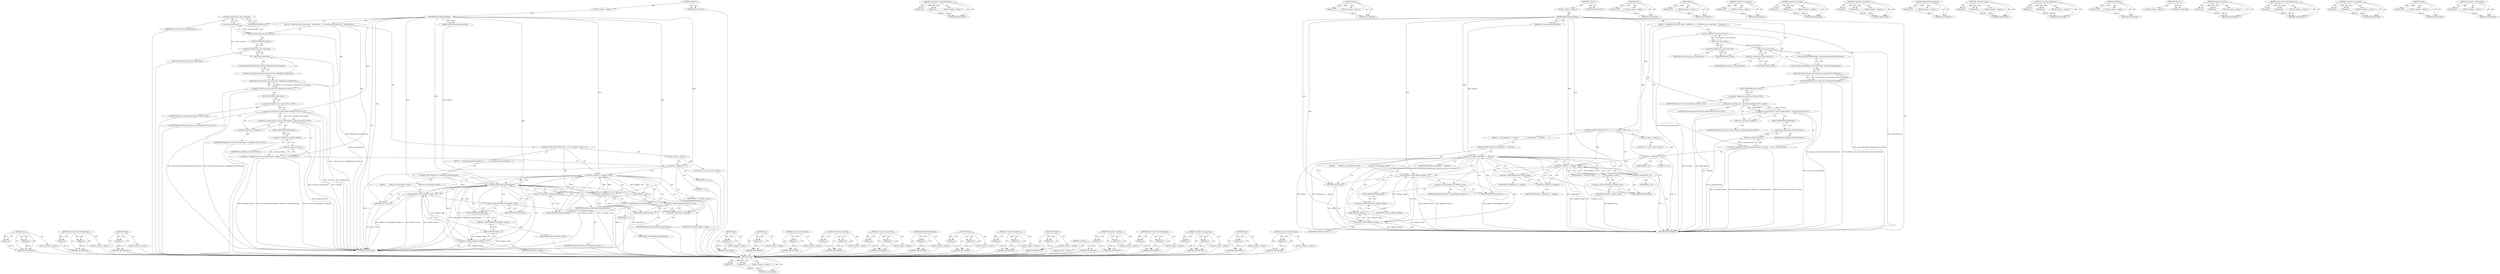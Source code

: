 digraph "&lt;operator&gt;.preIncrement" {
vulnerable_157 [label=<(METHOD,erase)>];
vulnerable_158 [label=<(PARAM,p1)>];
vulnerable_159 [label=<(PARAM,p2)>];
vulnerable_160 [label=<(BLOCK,&lt;empty&gt;,&lt;empty&gt;)>];
vulnerable_161 [label=<(METHOD_RETURN,ANY)>];
vulnerable_111 [label=<(METHOD,&lt;operator&gt;.indirectFieldAccess)>];
vulnerable_112 [label=<(PARAM,p1)>];
vulnerable_113 [label=<(PARAM,p2)>];
vulnerable_114 [label=<(BLOCK,&lt;empty&gt;,&lt;empty&gt;)>];
vulnerable_115 [label=<(METHOD_RETURN,ANY)>];
vulnerable_135 [label=<(METHOD,Pointer)>];
vulnerable_136 [label=<(PARAM,p1)>];
vulnerable_137 [label=<(BLOCK,&lt;empty&gt;,&lt;empty&gt;)>];
vulnerable_138 [label=<(METHOD_RETURN,ANY)>];
vulnerable_6 [label=<(METHOD,&lt;global&gt;)<SUB>1</SUB>>];
vulnerable_7 [label=<(BLOCK,&lt;empty&gt;,&lt;empty&gt;)<SUB>1</SUB>>];
vulnerable_8 [label=<(METHOD,RemoveActionCallback)<SUB>1</SUB>>];
vulnerable_9 [label=<(PARAM,const ActionCallback&amp; callback)<SUB>1</SUB>>];
vulnerable_10 [label=<(BLOCK,{
  DCHECK(g_task_runner.Get());
   DCHECK(g_ta...,{
  DCHECK(g_task_runner.Get());
   DCHECK(g_ta...)<SUB>1</SUB>>];
vulnerable_11 [label=<(DCHECK,DCHECK(g_task_runner.Get()))<SUB>2</SUB>>];
vulnerable_12 [label=<(Get,g_task_runner.Get())<SUB>2</SUB>>];
vulnerable_13 [label=<(&lt;operator&gt;.fieldAccess,g_task_runner.Get)<SUB>2</SUB>>];
vulnerable_14 [label=<(IDENTIFIER,g_task_runner,g_task_runner.Get())<SUB>2</SUB>>];
vulnerable_15 [label=<(FIELD_IDENTIFIER,Get,Get)<SUB>2</SUB>>];
vulnerable_16 [label=<(DCHECK,DCHECK(g_task_runner.Get()-&gt;BelongsToCurrentThr...)<SUB>3</SUB>>];
vulnerable_17 [label=<(BelongsToCurrentThread,g_task_runner.Get()-&gt;BelongsToCurrentThread())<SUB>3</SUB>>];
vulnerable_18 [label=<(&lt;operator&gt;.indirectFieldAccess,g_task_runner.Get()-&gt;BelongsToCurrentThread)<SUB>3</SUB>>];
vulnerable_19 [label=<(Get,g_task_runner.Get())<SUB>3</SUB>>];
vulnerable_20 [label=<(&lt;operator&gt;.fieldAccess,g_task_runner.Get)<SUB>3</SUB>>];
vulnerable_21 [label=<(IDENTIFIER,g_task_runner,g_task_runner.Get())<SUB>3</SUB>>];
vulnerable_22 [label=<(FIELD_IDENTIFIER,Get,Get)<SUB>3</SUB>>];
vulnerable_23 [label=<(FIELD_IDENTIFIER,BelongsToCurrentThread,BelongsToCurrentThread)<SUB>3</SUB>>];
vulnerable_24 [label="<(&lt;operator&gt;.assignment,std::vector&lt;ActionCallback&gt;* callbacks = g_call...)<SUB>4</SUB>>"];
vulnerable_25 [label="<(&lt;operator&gt;.greaterThan,std::vector&lt;ActionCallback&gt;* callbacks)<SUB>4</SUB>>"];
vulnerable_26 [label="<(&lt;operator&gt;.lessThan,std::vector&lt;ActionCallback)<SUB>4</SUB>>"];
vulnerable_27 [label="<(&lt;operator&gt;.fieldAccess,std::vector)<SUB>4</SUB>>"];
vulnerable_28 [label="<(IDENTIFIER,std,std::vector&lt;ActionCallback)<SUB>4</SUB>>"];
vulnerable_29 [label=<(FIELD_IDENTIFIER,vector,vector)<SUB>4</SUB>>];
vulnerable_30 [label="<(IDENTIFIER,ActionCallback,std::vector&lt;ActionCallback)<SUB>4</SUB>>"];
vulnerable_31 [label=<(&lt;operator&gt;.indirection,* callbacks)<SUB>4</SUB>>];
vulnerable_32 [label="<(IDENTIFIER,callbacks,std::vector&lt;ActionCallback&gt;* callbacks)<SUB>4</SUB>>"];
vulnerable_33 [label=<(Pointer,g_callbacks.Pointer())<SUB>4</SUB>>];
vulnerable_34 [label=<(&lt;operator&gt;.fieldAccess,g_callbacks.Pointer)<SUB>4</SUB>>];
vulnerable_35 [label=<(IDENTIFIER,g_callbacks,g_callbacks.Pointer())<SUB>4</SUB>>];
vulnerable_36 [label=<(FIELD_IDENTIFIER,Pointer,Pointer)<SUB>4</SUB>>];
vulnerable_37 [label=<(CONTROL_STRUCTURE,FOR,for (size_t i = 0;i &lt; callbacks-&gt;size();++i))<SUB>5</SUB>>];
vulnerable_38 [label=<(BLOCK,&lt;empty&gt;,&lt;empty&gt;)<SUB>5</SUB>>];
vulnerable_39 [label="<(LOCAL,size_t i: size_t)<SUB>5</SUB>>"];
vulnerable_40 [label=<(&lt;operator&gt;.assignment,i = 0)<SUB>5</SUB>>];
vulnerable_41 [label=<(IDENTIFIER,i,i = 0)<SUB>5</SUB>>];
vulnerable_42 [label=<(LITERAL,0,i = 0)<SUB>5</SUB>>];
vulnerable_43 [label=<(&lt;operator&gt;.lessThan,i &lt; callbacks-&gt;size())<SUB>5</SUB>>];
vulnerable_44 [label=<(IDENTIFIER,i,i &lt; callbacks-&gt;size())<SUB>5</SUB>>];
vulnerable_45 [label=<(size,callbacks-&gt;size())<SUB>5</SUB>>];
vulnerable_46 [label=<(&lt;operator&gt;.indirectFieldAccess,callbacks-&gt;size)<SUB>5</SUB>>];
vulnerable_47 [label=<(IDENTIFIER,callbacks,callbacks-&gt;size())<SUB>5</SUB>>];
vulnerable_48 [label=<(FIELD_IDENTIFIER,size,size)<SUB>5</SUB>>];
vulnerable_49 [label=<(&lt;operator&gt;.preIncrement,++i)<SUB>5</SUB>>];
vulnerable_50 [label=<(IDENTIFIER,i,++i)<SUB>5</SUB>>];
vulnerable_51 [label=<(BLOCK,{
    if ((*callbacks)[i].Equals(callback)) {
 ...,{
    if ((*callbacks)[i].Equals(callback)) {
 ...)<SUB>5</SUB>>];
vulnerable_52 [label=<(CONTROL_STRUCTURE,IF,if ((*callbacks)[i].Equals(callback)))<SUB>6</SUB>>];
vulnerable_53 [label=<(Equals,(*callbacks)[i].Equals(callback))<SUB>6</SUB>>];
vulnerable_54 [label=<(&lt;operator&gt;.fieldAccess,(*callbacks)[i].Equals)<SUB>6</SUB>>];
vulnerable_55 [label=<(&lt;operator&gt;.indirectIndexAccess,(*callbacks)[i])<SUB>6</SUB>>];
vulnerable_56 [label=<(&lt;operator&gt;.indirection,*callbacks)<SUB>6</SUB>>];
vulnerable_57 [label=<(IDENTIFIER,callbacks,(*callbacks)[i].Equals(callback))<SUB>6</SUB>>];
vulnerable_58 [label=<(IDENTIFIER,i,(*callbacks)[i].Equals(callback))<SUB>6</SUB>>];
vulnerable_59 [label=<(FIELD_IDENTIFIER,Equals,Equals)<SUB>6</SUB>>];
vulnerable_60 [label=<(IDENTIFIER,callback,(*callbacks)[i].Equals(callback))<SUB>6</SUB>>];
vulnerable_61 [label=<(BLOCK,{
       callbacks-&gt;erase(callbacks-&gt;begin() + ...,{
       callbacks-&gt;erase(callbacks-&gt;begin() + ...)<SUB>6</SUB>>];
vulnerable_62 [label=<(erase,callbacks-&gt;erase(callbacks-&gt;begin() + i))<SUB>7</SUB>>];
vulnerable_63 [label=<(&lt;operator&gt;.indirectFieldAccess,callbacks-&gt;erase)<SUB>7</SUB>>];
vulnerable_64 [label=<(IDENTIFIER,callbacks,callbacks-&gt;erase(callbacks-&gt;begin() + i))<SUB>7</SUB>>];
vulnerable_65 [label=<(FIELD_IDENTIFIER,erase,erase)<SUB>7</SUB>>];
vulnerable_66 [label=<(&lt;operator&gt;.addition,callbacks-&gt;begin() + i)<SUB>7</SUB>>];
vulnerable_67 [label=<(begin,callbacks-&gt;begin())<SUB>7</SUB>>];
vulnerable_68 [label=<(&lt;operator&gt;.indirectFieldAccess,callbacks-&gt;begin)<SUB>7</SUB>>];
vulnerable_69 [label=<(IDENTIFIER,callbacks,callbacks-&gt;begin())<SUB>7</SUB>>];
vulnerable_70 [label=<(FIELD_IDENTIFIER,begin,begin)<SUB>7</SUB>>];
vulnerable_71 [label=<(IDENTIFIER,i,callbacks-&gt;begin() + i)<SUB>7</SUB>>];
vulnerable_72 [label=<(RETURN,return;,return;)<SUB>8</SUB>>];
vulnerable_73 [label=<(METHOD_RETURN,void)<SUB>1</SUB>>];
vulnerable_75 [label=<(METHOD_RETURN,ANY)<SUB>1</SUB>>];
vulnerable_139 [label=<(METHOD,size)>];
vulnerable_140 [label=<(PARAM,p1)>];
vulnerable_141 [label=<(BLOCK,&lt;empty&gt;,&lt;empty&gt;)>];
vulnerable_142 [label=<(METHOD_RETURN,ANY)>];
vulnerable_98 [label=<(METHOD,Get)>];
vulnerable_99 [label=<(PARAM,p1)>];
vulnerable_100 [label=<(BLOCK,&lt;empty&gt;,&lt;empty&gt;)>];
vulnerable_101 [label=<(METHOD_RETURN,ANY)>];
vulnerable_131 [label=<(METHOD,&lt;operator&gt;.indirection)>];
vulnerable_132 [label=<(PARAM,p1)>];
vulnerable_133 [label=<(BLOCK,&lt;empty&gt;,&lt;empty&gt;)>];
vulnerable_134 [label=<(METHOD_RETURN,ANY)>];
vulnerable_126 [label=<(METHOD,&lt;operator&gt;.lessThan)>];
vulnerable_127 [label=<(PARAM,p1)>];
vulnerable_128 [label=<(PARAM,p2)>];
vulnerable_129 [label=<(BLOCK,&lt;empty&gt;,&lt;empty&gt;)>];
vulnerable_130 [label=<(METHOD_RETURN,ANY)>];
vulnerable_121 [label=<(METHOD,&lt;operator&gt;.greaterThan)>];
vulnerable_122 [label=<(PARAM,p1)>];
vulnerable_123 [label=<(PARAM,p2)>];
vulnerable_124 [label=<(BLOCK,&lt;empty&gt;,&lt;empty&gt;)>];
vulnerable_125 [label=<(METHOD_RETURN,ANY)>];
vulnerable_107 [label=<(METHOD,BelongsToCurrentThread)>];
vulnerable_108 [label=<(PARAM,p1)>];
vulnerable_109 [label=<(BLOCK,&lt;empty&gt;,&lt;empty&gt;)>];
vulnerable_110 [label=<(METHOD_RETURN,ANY)>];
vulnerable_147 [label=<(METHOD,Equals)>];
vulnerable_148 [label=<(PARAM,p1)>];
vulnerable_149 [label=<(PARAM,p2)>];
vulnerable_150 [label=<(BLOCK,&lt;empty&gt;,&lt;empty&gt;)>];
vulnerable_151 [label=<(METHOD_RETURN,ANY)>];
vulnerable_102 [label=<(METHOD,&lt;operator&gt;.fieldAccess)>];
vulnerable_103 [label=<(PARAM,p1)>];
vulnerable_104 [label=<(PARAM,p2)>];
vulnerable_105 [label=<(BLOCK,&lt;empty&gt;,&lt;empty&gt;)>];
vulnerable_106 [label=<(METHOD_RETURN,ANY)>];
vulnerable_94 [label=<(METHOD,DCHECK)>];
vulnerable_95 [label=<(PARAM,p1)>];
vulnerable_96 [label=<(BLOCK,&lt;empty&gt;,&lt;empty&gt;)>];
vulnerable_97 [label=<(METHOD_RETURN,ANY)>];
vulnerable_88 [label=<(METHOD,&lt;global&gt;)<SUB>1</SUB>>];
vulnerable_89 [label=<(BLOCK,&lt;empty&gt;,&lt;empty&gt;)>];
vulnerable_90 [label=<(METHOD_RETURN,ANY)>];
vulnerable_162 [label=<(METHOD,&lt;operator&gt;.addition)>];
vulnerable_163 [label=<(PARAM,p1)>];
vulnerable_164 [label=<(PARAM,p2)>];
vulnerable_165 [label=<(BLOCK,&lt;empty&gt;,&lt;empty&gt;)>];
vulnerable_166 [label=<(METHOD_RETURN,ANY)>];
vulnerable_152 [label=<(METHOD,&lt;operator&gt;.indirectIndexAccess)>];
vulnerable_153 [label=<(PARAM,p1)>];
vulnerable_154 [label=<(PARAM,p2)>];
vulnerable_155 [label=<(BLOCK,&lt;empty&gt;,&lt;empty&gt;)>];
vulnerable_156 [label=<(METHOD_RETURN,ANY)>];
vulnerable_116 [label=<(METHOD,&lt;operator&gt;.assignment)>];
vulnerable_117 [label=<(PARAM,p1)>];
vulnerable_118 [label=<(PARAM,p2)>];
vulnerable_119 [label=<(BLOCK,&lt;empty&gt;,&lt;empty&gt;)>];
vulnerable_120 [label=<(METHOD_RETURN,ANY)>];
vulnerable_167 [label=<(METHOD,begin)>];
vulnerable_168 [label=<(PARAM,p1)>];
vulnerable_169 [label=<(BLOCK,&lt;empty&gt;,&lt;empty&gt;)>];
vulnerable_170 [label=<(METHOD_RETURN,ANY)>];
vulnerable_143 [label=<(METHOD,&lt;operator&gt;.preIncrement)>];
vulnerable_144 [label=<(PARAM,p1)>];
vulnerable_145 [label=<(BLOCK,&lt;empty&gt;,&lt;empty&gt;)>];
vulnerable_146 [label=<(METHOD_RETURN,ANY)>];
fixed_155 [label=<(METHOD,erase)>];
fixed_156 [label=<(PARAM,p1)>];
fixed_157 [label=<(PARAM,p2)>];
fixed_158 [label=<(BLOCK,&lt;empty&gt;,&lt;empty&gt;)>];
fixed_159 [label=<(METHOD_RETURN,ANY)>];
fixed_109 [label=<(METHOD,&lt;operator&gt;.indirectFieldAccess)>];
fixed_110 [label=<(PARAM,p1)>];
fixed_111 [label=<(PARAM,p2)>];
fixed_112 [label=<(BLOCK,&lt;empty&gt;,&lt;empty&gt;)>];
fixed_113 [label=<(METHOD_RETURN,ANY)>];
fixed_133 [label=<(METHOD,Pointer)>];
fixed_134 [label=<(PARAM,p1)>];
fixed_135 [label=<(BLOCK,&lt;empty&gt;,&lt;empty&gt;)>];
fixed_136 [label=<(METHOD_RETURN,ANY)>];
fixed_6 [label=<(METHOD,&lt;global&gt;)<SUB>1</SUB>>];
fixed_7 [label=<(BLOCK,&lt;empty&gt;,&lt;empty&gt;)<SUB>1</SUB>>];
fixed_8 [label=<(METHOD,RemoveActionCallback)<SUB>1</SUB>>];
fixed_9 [label=<(PARAM,const ActionCallback&amp; callback)<SUB>1</SUB>>];
fixed_10 [label=<(BLOCK,{
  DCHECK(g_task_runner.Get());
   DCHECK(g_ta...,{
  DCHECK(g_task_runner.Get());
   DCHECK(g_ta...)<SUB>1</SUB>>];
fixed_11 [label=<(DCHECK,DCHECK(g_task_runner.Get()))<SUB>2</SUB>>];
fixed_12 [label=<(Get,g_task_runner.Get())<SUB>2</SUB>>];
fixed_13 [label=<(&lt;operator&gt;.fieldAccess,g_task_runner.Get)<SUB>2</SUB>>];
fixed_14 [label=<(IDENTIFIER,g_task_runner,g_task_runner.Get())<SUB>2</SUB>>];
fixed_15 [label=<(FIELD_IDENTIFIER,Get,Get)<SUB>2</SUB>>];
fixed_16 [label=<(DCHECK,DCHECK(g_task_runner.Get()-&gt;BelongsToCurrentThr...)<SUB>3</SUB>>];
fixed_17 [label=<(BelongsToCurrentThread,g_task_runner.Get()-&gt;BelongsToCurrentThread())<SUB>3</SUB>>];
fixed_18 [label=<(&lt;operator&gt;.indirectFieldAccess,g_task_runner.Get()-&gt;BelongsToCurrentThread)<SUB>3</SUB>>];
fixed_19 [label=<(Get,g_task_runner.Get())<SUB>3</SUB>>];
fixed_20 [label=<(&lt;operator&gt;.fieldAccess,g_task_runner.Get)<SUB>3</SUB>>];
fixed_21 [label=<(IDENTIFIER,g_task_runner,g_task_runner.Get())<SUB>3</SUB>>];
fixed_22 [label=<(FIELD_IDENTIFIER,Get,Get)<SUB>3</SUB>>];
fixed_23 [label=<(FIELD_IDENTIFIER,BelongsToCurrentThread,BelongsToCurrentThread)<SUB>3</SUB>>];
fixed_24 [label="<(&lt;operator&gt;.assignment,std::vector&lt;ActionCallback&gt;* callbacks = g_call...)<SUB>4</SUB>>"];
fixed_25 [label="<(&lt;operator&gt;.greaterThan,std::vector&lt;ActionCallback&gt;* callbacks)<SUB>4</SUB>>"];
fixed_26 [label="<(&lt;operator&gt;.lessThan,std::vector&lt;ActionCallback)<SUB>4</SUB>>"];
fixed_27 [label="<(&lt;operator&gt;.fieldAccess,std::vector)<SUB>4</SUB>>"];
fixed_28 [label="<(IDENTIFIER,std,std::vector&lt;ActionCallback)<SUB>4</SUB>>"];
fixed_29 [label=<(FIELD_IDENTIFIER,vector,vector)<SUB>4</SUB>>];
fixed_30 [label="<(IDENTIFIER,ActionCallback,std::vector&lt;ActionCallback)<SUB>4</SUB>>"];
fixed_31 [label=<(&lt;operator&gt;.indirection,* callbacks)<SUB>4</SUB>>];
fixed_32 [label="<(IDENTIFIER,callbacks,std::vector&lt;ActionCallback&gt;* callbacks)<SUB>4</SUB>>"];
fixed_33 [label=<(Pointer,g_callbacks.Pointer())<SUB>4</SUB>>];
fixed_34 [label=<(&lt;operator&gt;.fieldAccess,g_callbacks.Pointer)<SUB>4</SUB>>];
fixed_35 [label=<(IDENTIFIER,g_callbacks,g_callbacks.Pointer())<SUB>4</SUB>>];
fixed_36 [label=<(FIELD_IDENTIFIER,Pointer,Pointer)<SUB>4</SUB>>];
fixed_37 [label=<(CONTROL_STRUCTURE,FOR,for (size_t i = 0;i &lt; callbacks-&gt;size();++i))<SUB>5</SUB>>];
fixed_38 [label=<(BLOCK,&lt;empty&gt;,&lt;empty&gt;)<SUB>5</SUB>>];
fixed_39 [label="<(LOCAL,size_t i: size_t)<SUB>5</SUB>>"];
fixed_40 [label=<(&lt;operator&gt;.assignment,i = 0)<SUB>5</SUB>>];
fixed_41 [label=<(IDENTIFIER,i,i = 0)<SUB>5</SUB>>];
fixed_42 [label=<(LITERAL,0,i = 0)<SUB>5</SUB>>];
fixed_43 [label=<(&lt;operator&gt;.lessThan,i &lt; callbacks-&gt;size())<SUB>5</SUB>>];
fixed_44 [label=<(IDENTIFIER,i,i &lt; callbacks-&gt;size())<SUB>5</SUB>>];
fixed_45 [label=<(size,callbacks-&gt;size())<SUB>5</SUB>>];
fixed_46 [label=<(&lt;operator&gt;.indirectFieldAccess,callbacks-&gt;size)<SUB>5</SUB>>];
fixed_47 [label=<(IDENTIFIER,callbacks,callbacks-&gt;size())<SUB>5</SUB>>];
fixed_48 [label=<(FIELD_IDENTIFIER,size,size)<SUB>5</SUB>>];
fixed_49 [label=<(&lt;operator&gt;.preIncrement,++i)<SUB>5</SUB>>];
fixed_50 [label=<(IDENTIFIER,i,++i)<SUB>5</SUB>>];
fixed_51 [label=<(BLOCK,{
    if ((*callbacks)[i] == callback) {
      ...,{
    if ((*callbacks)[i] == callback) {
      ...)<SUB>5</SUB>>];
fixed_52 [label=<(CONTROL_STRUCTURE,IF,if ((*callbacks)[i] == callback))<SUB>6</SUB>>];
fixed_53 [label=<(&lt;operator&gt;.equals,(*callbacks)[i] == callback)<SUB>6</SUB>>];
fixed_54 [label=<(&lt;operator&gt;.indirectIndexAccess,(*callbacks)[i])<SUB>6</SUB>>];
fixed_55 [label=<(&lt;operator&gt;.indirection,*callbacks)<SUB>6</SUB>>];
fixed_56 [label=<(IDENTIFIER,callbacks,(*callbacks)[i] == callback)<SUB>6</SUB>>];
fixed_57 [label=<(IDENTIFIER,i,(*callbacks)[i] == callback)<SUB>6</SUB>>];
fixed_58 [label=<(IDENTIFIER,callback,(*callbacks)[i] == callback)<SUB>6</SUB>>];
fixed_59 [label=<(BLOCK,{
       callbacks-&gt;erase(callbacks-&gt;begin() + ...,{
       callbacks-&gt;erase(callbacks-&gt;begin() + ...)<SUB>6</SUB>>];
fixed_60 [label=<(erase,callbacks-&gt;erase(callbacks-&gt;begin() + i))<SUB>7</SUB>>];
fixed_61 [label=<(&lt;operator&gt;.indirectFieldAccess,callbacks-&gt;erase)<SUB>7</SUB>>];
fixed_62 [label=<(IDENTIFIER,callbacks,callbacks-&gt;erase(callbacks-&gt;begin() + i))<SUB>7</SUB>>];
fixed_63 [label=<(FIELD_IDENTIFIER,erase,erase)<SUB>7</SUB>>];
fixed_64 [label=<(&lt;operator&gt;.addition,callbacks-&gt;begin() + i)<SUB>7</SUB>>];
fixed_65 [label=<(begin,callbacks-&gt;begin())<SUB>7</SUB>>];
fixed_66 [label=<(&lt;operator&gt;.indirectFieldAccess,callbacks-&gt;begin)<SUB>7</SUB>>];
fixed_67 [label=<(IDENTIFIER,callbacks,callbacks-&gt;begin())<SUB>7</SUB>>];
fixed_68 [label=<(FIELD_IDENTIFIER,begin,begin)<SUB>7</SUB>>];
fixed_69 [label=<(IDENTIFIER,i,callbacks-&gt;begin() + i)<SUB>7</SUB>>];
fixed_70 [label=<(RETURN,return;,return;)<SUB>8</SUB>>];
fixed_71 [label=<(METHOD_RETURN,void)<SUB>1</SUB>>];
fixed_73 [label=<(METHOD_RETURN,ANY)<SUB>1</SUB>>];
fixed_137 [label=<(METHOD,size)>];
fixed_138 [label=<(PARAM,p1)>];
fixed_139 [label=<(BLOCK,&lt;empty&gt;,&lt;empty&gt;)>];
fixed_140 [label=<(METHOD_RETURN,ANY)>];
fixed_96 [label=<(METHOD,Get)>];
fixed_97 [label=<(PARAM,p1)>];
fixed_98 [label=<(BLOCK,&lt;empty&gt;,&lt;empty&gt;)>];
fixed_99 [label=<(METHOD_RETURN,ANY)>];
fixed_129 [label=<(METHOD,&lt;operator&gt;.indirection)>];
fixed_130 [label=<(PARAM,p1)>];
fixed_131 [label=<(BLOCK,&lt;empty&gt;,&lt;empty&gt;)>];
fixed_132 [label=<(METHOD_RETURN,ANY)>];
fixed_124 [label=<(METHOD,&lt;operator&gt;.lessThan)>];
fixed_125 [label=<(PARAM,p1)>];
fixed_126 [label=<(PARAM,p2)>];
fixed_127 [label=<(BLOCK,&lt;empty&gt;,&lt;empty&gt;)>];
fixed_128 [label=<(METHOD_RETURN,ANY)>];
fixed_119 [label=<(METHOD,&lt;operator&gt;.greaterThan)>];
fixed_120 [label=<(PARAM,p1)>];
fixed_121 [label=<(PARAM,p2)>];
fixed_122 [label=<(BLOCK,&lt;empty&gt;,&lt;empty&gt;)>];
fixed_123 [label=<(METHOD_RETURN,ANY)>];
fixed_105 [label=<(METHOD,BelongsToCurrentThread)>];
fixed_106 [label=<(PARAM,p1)>];
fixed_107 [label=<(BLOCK,&lt;empty&gt;,&lt;empty&gt;)>];
fixed_108 [label=<(METHOD_RETURN,ANY)>];
fixed_145 [label=<(METHOD,&lt;operator&gt;.equals)>];
fixed_146 [label=<(PARAM,p1)>];
fixed_147 [label=<(PARAM,p2)>];
fixed_148 [label=<(BLOCK,&lt;empty&gt;,&lt;empty&gt;)>];
fixed_149 [label=<(METHOD_RETURN,ANY)>];
fixed_100 [label=<(METHOD,&lt;operator&gt;.fieldAccess)>];
fixed_101 [label=<(PARAM,p1)>];
fixed_102 [label=<(PARAM,p2)>];
fixed_103 [label=<(BLOCK,&lt;empty&gt;,&lt;empty&gt;)>];
fixed_104 [label=<(METHOD_RETURN,ANY)>];
fixed_92 [label=<(METHOD,DCHECK)>];
fixed_93 [label=<(PARAM,p1)>];
fixed_94 [label=<(BLOCK,&lt;empty&gt;,&lt;empty&gt;)>];
fixed_95 [label=<(METHOD_RETURN,ANY)>];
fixed_86 [label=<(METHOD,&lt;global&gt;)<SUB>1</SUB>>];
fixed_87 [label=<(BLOCK,&lt;empty&gt;,&lt;empty&gt;)>];
fixed_88 [label=<(METHOD_RETURN,ANY)>];
fixed_160 [label=<(METHOD,&lt;operator&gt;.addition)>];
fixed_161 [label=<(PARAM,p1)>];
fixed_162 [label=<(PARAM,p2)>];
fixed_163 [label=<(BLOCK,&lt;empty&gt;,&lt;empty&gt;)>];
fixed_164 [label=<(METHOD_RETURN,ANY)>];
fixed_150 [label=<(METHOD,&lt;operator&gt;.indirectIndexAccess)>];
fixed_151 [label=<(PARAM,p1)>];
fixed_152 [label=<(PARAM,p2)>];
fixed_153 [label=<(BLOCK,&lt;empty&gt;,&lt;empty&gt;)>];
fixed_154 [label=<(METHOD_RETURN,ANY)>];
fixed_114 [label=<(METHOD,&lt;operator&gt;.assignment)>];
fixed_115 [label=<(PARAM,p1)>];
fixed_116 [label=<(PARAM,p2)>];
fixed_117 [label=<(BLOCK,&lt;empty&gt;,&lt;empty&gt;)>];
fixed_118 [label=<(METHOD_RETURN,ANY)>];
fixed_165 [label=<(METHOD,begin)>];
fixed_166 [label=<(PARAM,p1)>];
fixed_167 [label=<(BLOCK,&lt;empty&gt;,&lt;empty&gt;)>];
fixed_168 [label=<(METHOD_RETURN,ANY)>];
fixed_141 [label=<(METHOD,&lt;operator&gt;.preIncrement)>];
fixed_142 [label=<(PARAM,p1)>];
fixed_143 [label=<(BLOCK,&lt;empty&gt;,&lt;empty&gt;)>];
fixed_144 [label=<(METHOD_RETURN,ANY)>];
vulnerable_157 -> vulnerable_158  [key=0, label="AST: "];
vulnerable_157 -> vulnerable_158  [key=1, label="DDG: "];
vulnerable_157 -> vulnerable_160  [key=0, label="AST: "];
vulnerable_157 -> vulnerable_159  [key=0, label="AST: "];
vulnerable_157 -> vulnerable_159  [key=1, label="DDG: "];
vulnerable_157 -> vulnerable_161  [key=0, label="AST: "];
vulnerable_157 -> vulnerable_161  [key=1, label="CFG: "];
vulnerable_158 -> vulnerable_161  [key=0, label="DDG: p1"];
vulnerable_159 -> vulnerable_161  [key=0, label="DDG: p2"];
vulnerable_160 -> fixed_155  [key=0];
vulnerable_161 -> fixed_155  [key=0];
vulnerable_111 -> vulnerable_112  [key=0, label="AST: "];
vulnerable_111 -> vulnerable_112  [key=1, label="DDG: "];
vulnerable_111 -> vulnerable_114  [key=0, label="AST: "];
vulnerable_111 -> vulnerable_113  [key=0, label="AST: "];
vulnerable_111 -> vulnerable_113  [key=1, label="DDG: "];
vulnerable_111 -> vulnerable_115  [key=0, label="AST: "];
vulnerable_111 -> vulnerable_115  [key=1, label="CFG: "];
vulnerable_112 -> vulnerable_115  [key=0, label="DDG: p1"];
vulnerable_113 -> vulnerable_115  [key=0, label="DDG: p2"];
vulnerable_114 -> fixed_155  [key=0];
vulnerable_115 -> fixed_155  [key=0];
vulnerable_135 -> vulnerable_136  [key=0, label="AST: "];
vulnerable_135 -> vulnerable_136  [key=1, label="DDG: "];
vulnerable_135 -> vulnerable_137  [key=0, label="AST: "];
vulnerable_135 -> vulnerable_138  [key=0, label="AST: "];
vulnerable_135 -> vulnerable_138  [key=1, label="CFG: "];
vulnerable_136 -> vulnerable_138  [key=0, label="DDG: p1"];
vulnerable_137 -> fixed_155  [key=0];
vulnerable_138 -> fixed_155  [key=0];
vulnerable_6 -> vulnerable_7  [key=0, label="AST: "];
vulnerable_6 -> vulnerable_75  [key=0, label="AST: "];
vulnerable_6 -> vulnerable_75  [key=1, label="CFG: "];
vulnerable_7 -> vulnerable_8  [key=0, label="AST: "];
vulnerable_8 -> vulnerable_9  [key=0, label="AST: "];
vulnerable_8 -> vulnerable_9  [key=1, label="DDG: "];
vulnerable_8 -> vulnerable_10  [key=0, label="AST: "];
vulnerable_8 -> vulnerable_73  [key=0, label="AST: "];
vulnerable_8 -> vulnerable_15  [key=0, label="CFG: "];
vulnerable_8 -> vulnerable_40  [key=0, label="DDG: "];
vulnerable_8 -> vulnerable_43  [key=0, label="DDG: "];
vulnerable_8 -> vulnerable_49  [key=0, label="DDG: "];
vulnerable_8 -> vulnerable_26  [key=0, label="DDG: "];
vulnerable_8 -> vulnerable_53  [key=0, label="DDG: "];
vulnerable_8 -> vulnerable_72  [key=0, label="DDG: "];
vulnerable_8 -> vulnerable_62  [key=0, label="DDG: "];
vulnerable_8 -> vulnerable_66  [key=0, label="DDG: "];
vulnerable_9 -> vulnerable_53  [key=0, label="DDG: callback"];
vulnerable_10 -> vulnerable_11  [key=0, label="AST: "];
vulnerable_10 -> vulnerable_16  [key=0, label="AST: "];
vulnerable_10 -> vulnerable_24  [key=0, label="AST: "];
vulnerable_10 -> vulnerable_37  [key=0, label="AST: "];
vulnerable_11 -> vulnerable_12  [key=0, label="AST: "];
vulnerable_11 -> vulnerable_22  [key=0, label="CFG: "];
vulnerable_11 -> vulnerable_73  [key=0, label="DDG: DCHECK(g_task_runner.Get())"];
vulnerable_12 -> vulnerable_13  [key=0, label="AST: "];
vulnerable_12 -> vulnerable_11  [key=0, label="CFG: "];
vulnerable_12 -> vulnerable_11  [key=1, label="DDG: g_task_runner.Get"];
vulnerable_12 -> vulnerable_19  [key=0, label="DDG: g_task_runner.Get"];
vulnerable_13 -> vulnerable_14  [key=0, label="AST: "];
vulnerable_13 -> vulnerable_15  [key=0, label="AST: "];
vulnerable_13 -> vulnerable_12  [key=0, label="CFG: "];
vulnerable_14 -> fixed_155  [key=0];
vulnerable_15 -> vulnerable_13  [key=0, label="CFG: "];
vulnerable_16 -> vulnerable_17  [key=0, label="AST: "];
vulnerable_16 -> vulnerable_29  [key=0, label="CFG: "];
vulnerable_16 -> vulnerable_73  [key=0, label="DDG: g_task_runner.Get()-&gt;BelongsToCurrentThread()"];
vulnerable_16 -> vulnerable_73  [key=1, label="DDG: DCHECK(g_task_runner.Get()-&gt;BelongsToCurrentThread())"];
vulnerable_17 -> vulnerable_18  [key=0, label="AST: "];
vulnerable_17 -> vulnerable_16  [key=0, label="CFG: "];
vulnerable_17 -> vulnerable_16  [key=1, label="DDG: g_task_runner.Get()-&gt;BelongsToCurrentThread"];
vulnerable_17 -> vulnerable_73  [key=0, label="DDG: g_task_runner.Get()-&gt;BelongsToCurrentThread"];
vulnerable_18 -> vulnerable_19  [key=0, label="AST: "];
vulnerable_18 -> vulnerable_23  [key=0, label="AST: "];
vulnerable_18 -> vulnerable_17  [key=0, label="CFG: "];
vulnerable_19 -> vulnerable_20  [key=0, label="AST: "];
vulnerable_19 -> vulnerable_23  [key=0, label="CFG: "];
vulnerable_19 -> vulnerable_73  [key=0, label="DDG: g_task_runner.Get"];
vulnerable_20 -> vulnerable_21  [key=0, label="AST: "];
vulnerable_20 -> vulnerable_22  [key=0, label="AST: "];
vulnerable_20 -> vulnerable_19  [key=0, label="CFG: "];
vulnerable_21 -> fixed_155  [key=0];
vulnerable_22 -> vulnerable_20  [key=0, label="CFG: "];
vulnerable_23 -> vulnerable_18  [key=0, label="CFG: "];
vulnerable_24 -> vulnerable_25  [key=0, label="AST: "];
vulnerable_24 -> vulnerable_33  [key=0, label="AST: "];
vulnerable_24 -> vulnerable_40  [key=0, label="CFG: "];
vulnerable_24 -> vulnerable_73  [key=0, label="DDG: std::vector&lt;ActionCallback&gt;* callbacks"];
vulnerable_24 -> vulnerable_73  [key=1, label="DDG: g_callbacks.Pointer()"];
vulnerable_24 -> vulnerable_73  [key=2, label="DDG: std::vector&lt;ActionCallback&gt;* callbacks = g_callbacks.Pointer()"];
vulnerable_25 -> vulnerable_26  [key=0, label="AST: "];
vulnerable_25 -> vulnerable_31  [key=0, label="AST: "];
vulnerable_25 -> vulnerable_36  [key=0, label="CFG: "];
vulnerable_25 -> vulnerable_73  [key=0, label="DDG: std::vector&lt;ActionCallback"];
vulnerable_25 -> vulnerable_73  [key=1, label="DDG: * callbacks"];
vulnerable_26 -> vulnerable_27  [key=0, label="AST: "];
vulnerable_26 -> vulnerable_30  [key=0, label="AST: "];
vulnerable_26 -> vulnerable_31  [key=0, label="CFG: "];
vulnerable_26 -> vulnerable_73  [key=0, label="DDG: std::vector"];
vulnerable_26 -> vulnerable_73  [key=1, label="DDG: ActionCallback"];
vulnerable_26 -> vulnerable_25  [key=0, label="DDG: std::vector"];
vulnerable_26 -> vulnerable_25  [key=1, label="DDG: ActionCallback"];
vulnerable_27 -> vulnerable_28  [key=0, label="AST: "];
vulnerable_27 -> vulnerable_29  [key=0, label="AST: "];
vulnerable_27 -> vulnerable_26  [key=0, label="CFG: "];
vulnerable_28 -> fixed_155  [key=0];
vulnerable_29 -> vulnerable_27  [key=0, label="CFG: "];
vulnerable_30 -> fixed_155  [key=0];
vulnerable_31 -> vulnerable_32  [key=0, label="AST: "];
vulnerable_31 -> vulnerable_25  [key=0, label="CFG: "];
vulnerable_32 -> fixed_155  [key=0];
vulnerable_33 -> vulnerable_34  [key=0, label="AST: "];
vulnerable_33 -> vulnerable_24  [key=0, label="CFG: "];
vulnerable_33 -> vulnerable_24  [key=1, label="DDG: g_callbacks.Pointer"];
vulnerable_33 -> vulnerable_73  [key=0, label="DDG: g_callbacks.Pointer"];
vulnerable_34 -> vulnerable_35  [key=0, label="AST: "];
vulnerable_34 -> vulnerable_36  [key=0, label="AST: "];
vulnerable_34 -> vulnerable_33  [key=0, label="CFG: "];
vulnerable_35 -> fixed_155  [key=0];
vulnerable_36 -> vulnerable_34  [key=0, label="CFG: "];
vulnerable_37 -> vulnerable_38  [key=0, label="AST: "];
vulnerable_37 -> vulnerable_43  [key=0, label="AST: "];
vulnerable_37 -> vulnerable_49  [key=0, label="AST: "];
vulnerable_37 -> vulnerable_51  [key=0, label="AST: "];
vulnerable_38 -> vulnerable_39  [key=0, label="AST: "];
vulnerable_38 -> vulnerable_40  [key=0, label="AST: "];
vulnerable_39 -> fixed_155  [key=0];
vulnerable_40 -> vulnerable_41  [key=0, label="AST: "];
vulnerable_40 -> vulnerable_42  [key=0, label="AST: "];
vulnerable_40 -> vulnerable_48  [key=0, label="CFG: "];
vulnerable_40 -> vulnerable_73  [key=0, label="DDG: i = 0"];
vulnerable_40 -> vulnerable_43  [key=0, label="DDG: i"];
vulnerable_41 -> fixed_155  [key=0];
vulnerable_42 -> fixed_155  [key=0];
vulnerable_43 -> vulnerable_44  [key=0, label="AST: "];
vulnerable_43 -> vulnerable_45  [key=0, label="AST: "];
vulnerable_43 -> vulnerable_73  [key=0, label="CFG: "];
vulnerable_43 -> vulnerable_73  [key=1, label="DDG: callbacks-&gt;size()"];
vulnerable_43 -> vulnerable_73  [key=2, label="DDG: i &lt; callbacks-&gt;size()"];
vulnerable_43 -> vulnerable_56  [key=0, label="CFG: "];
vulnerable_43 -> vulnerable_56  [key=1, label="CDG: "];
vulnerable_43 -> vulnerable_49  [key=0, label="DDG: i"];
vulnerable_43 -> vulnerable_62  [key=0, label="DDG: i"];
vulnerable_43 -> vulnerable_66  [key=0, label="DDG: i"];
vulnerable_43 -> vulnerable_53  [key=0, label="CDG: "];
vulnerable_43 -> vulnerable_59  [key=0, label="CDG: "];
vulnerable_43 -> vulnerable_55  [key=0, label="CDG: "];
vulnerable_43 -> vulnerable_54  [key=0, label="CDG: "];
vulnerable_44 -> fixed_155  [key=0];
vulnerable_45 -> vulnerable_46  [key=0, label="AST: "];
vulnerable_45 -> vulnerable_43  [key=0, label="CFG: "];
vulnerable_45 -> vulnerable_43  [key=1, label="DDG: callbacks-&gt;size"];
vulnerable_45 -> vulnerable_73  [key=0, label="DDG: callbacks-&gt;size"];
vulnerable_46 -> vulnerable_47  [key=0, label="AST: "];
vulnerable_46 -> vulnerable_48  [key=0, label="AST: "];
vulnerable_46 -> vulnerable_45  [key=0, label="CFG: "];
vulnerable_47 -> fixed_155  [key=0];
vulnerable_48 -> vulnerable_46  [key=0, label="CFG: "];
vulnerable_49 -> vulnerable_50  [key=0, label="AST: "];
vulnerable_49 -> vulnerable_48  [key=0, label="CFG: "];
vulnerable_49 -> vulnerable_73  [key=0, label="DDG: ++i"];
vulnerable_49 -> vulnerable_43  [key=0, label="DDG: i"];
vulnerable_50 -> fixed_155  [key=0];
vulnerable_51 -> vulnerable_52  [key=0, label="AST: "];
vulnerable_52 -> vulnerable_53  [key=0, label="AST: "];
vulnerable_52 -> vulnerable_61  [key=0, label="AST: "];
vulnerable_53 -> vulnerable_54  [key=0, label="AST: "];
vulnerable_53 -> vulnerable_60  [key=0, label="AST: "];
vulnerable_53 -> vulnerable_65  [key=0, label="CFG: "];
vulnerable_53 -> vulnerable_65  [key=1, label="CDG: "];
vulnerable_53 -> vulnerable_49  [key=0, label="CFG: "];
vulnerable_53 -> vulnerable_49  [key=1, label="CDG: "];
vulnerable_53 -> vulnerable_73  [key=0, label="DDG: callback"];
vulnerable_53 -> vulnerable_73  [key=1, label="DDG: (*callbacks)[i].Equals(callback)"];
vulnerable_53 -> vulnerable_48  [key=0, label="CDG: "];
vulnerable_53 -> vulnerable_68  [key=0, label="CDG: "];
vulnerable_53 -> vulnerable_66  [key=0, label="CDG: "];
vulnerable_53 -> vulnerable_46  [key=0, label="CDG: "];
vulnerable_53 -> vulnerable_72  [key=0, label="CDG: "];
vulnerable_53 -> vulnerable_67  [key=0, label="CDG: "];
vulnerable_53 -> vulnerable_70  [key=0, label="CDG: "];
vulnerable_53 -> vulnerable_45  [key=0, label="CDG: "];
vulnerable_53 -> vulnerable_63  [key=0, label="CDG: "];
vulnerable_53 -> vulnerable_62  [key=0, label="CDG: "];
vulnerable_53 -> vulnerable_43  [key=0, label="CDG: "];
vulnerable_54 -> vulnerable_55  [key=0, label="AST: "];
vulnerable_54 -> vulnerable_59  [key=0, label="AST: "];
vulnerable_54 -> vulnerable_53  [key=0, label="CFG: "];
vulnerable_55 -> vulnerable_56  [key=0, label="AST: "];
vulnerable_55 -> vulnerable_58  [key=0, label="AST: "];
vulnerable_55 -> vulnerable_59  [key=0, label="CFG: "];
vulnerable_56 -> vulnerable_57  [key=0, label="AST: "];
vulnerable_56 -> vulnerable_55  [key=0, label="CFG: "];
vulnerable_57 -> fixed_155  [key=0];
vulnerable_58 -> fixed_155  [key=0];
vulnerable_59 -> vulnerable_54  [key=0, label="CFG: "];
vulnerable_60 -> fixed_155  [key=0];
vulnerable_61 -> vulnerable_62  [key=0, label="AST: "];
vulnerable_61 -> vulnerable_72  [key=0, label="AST: "];
vulnerable_62 -> vulnerable_63  [key=0, label="AST: "];
vulnerable_62 -> vulnerable_66  [key=0, label="AST: "];
vulnerable_62 -> vulnerable_72  [key=0, label="CFG: "];
vulnerable_62 -> vulnerable_73  [key=0, label="DDG: callbacks-&gt;erase"];
vulnerable_62 -> vulnerable_73  [key=1, label="DDG: callbacks-&gt;begin() + i"];
vulnerable_62 -> vulnerable_73  [key=2, label="DDG: callbacks-&gt;erase(callbacks-&gt;begin() + i)"];
vulnerable_63 -> vulnerable_64  [key=0, label="AST: "];
vulnerable_63 -> vulnerable_65  [key=0, label="AST: "];
vulnerable_63 -> vulnerable_70  [key=0, label="CFG: "];
vulnerable_64 -> fixed_155  [key=0];
vulnerable_65 -> vulnerable_63  [key=0, label="CFG: "];
vulnerable_66 -> vulnerable_67  [key=0, label="AST: "];
vulnerable_66 -> vulnerable_71  [key=0, label="AST: "];
vulnerable_66 -> vulnerable_62  [key=0, label="CFG: "];
vulnerable_66 -> vulnerable_73  [key=0, label="DDG: callbacks-&gt;begin()"];
vulnerable_66 -> vulnerable_73  [key=1, label="DDG: i"];
vulnerable_67 -> vulnerable_68  [key=0, label="AST: "];
vulnerable_67 -> vulnerable_66  [key=0, label="CFG: "];
vulnerable_67 -> vulnerable_66  [key=1, label="DDG: callbacks-&gt;begin"];
vulnerable_67 -> vulnerable_73  [key=0, label="DDG: callbacks-&gt;begin"];
vulnerable_67 -> vulnerable_62  [key=0, label="DDG: callbacks-&gt;begin"];
vulnerable_68 -> vulnerable_69  [key=0, label="AST: "];
vulnerable_68 -> vulnerable_70  [key=0, label="AST: "];
vulnerable_68 -> vulnerable_67  [key=0, label="CFG: "];
vulnerable_69 -> fixed_155  [key=0];
vulnerable_70 -> vulnerable_68  [key=0, label="CFG: "];
vulnerable_71 -> fixed_155  [key=0];
vulnerable_72 -> vulnerable_73  [key=0, label="CFG: "];
vulnerable_72 -> vulnerable_73  [key=1, label="DDG: &lt;RET&gt;"];
vulnerable_73 -> fixed_155  [key=0];
vulnerable_75 -> fixed_155  [key=0];
vulnerable_139 -> vulnerable_140  [key=0, label="AST: "];
vulnerable_139 -> vulnerable_140  [key=1, label="DDG: "];
vulnerable_139 -> vulnerable_141  [key=0, label="AST: "];
vulnerable_139 -> vulnerable_142  [key=0, label="AST: "];
vulnerable_139 -> vulnerable_142  [key=1, label="CFG: "];
vulnerable_140 -> vulnerable_142  [key=0, label="DDG: p1"];
vulnerable_141 -> fixed_155  [key=0];
vulnerable_142 -> fixed_155  [key=0];
vulnerable_98 -> vulnerable_99  [key=0, label="AST: "];
vulnerable_98 -> vulnerable_99  [key=1, label="DDG: "];
vulnerable_98 -> vulnerable_100  [key=0, label="AST: "];
vulnerable_98 -> vulnerable_101  [key=0, label="AST: "];
vulnerable_98 -> vulnerable_101  [key=1, label="CFG: "];
vulnerable_99 -> vulnerable_101  [key=0, label="DDG: p1"];
vulnerable_100 -> fixed_155  [key=0];
vulnerable_101 -> fixed_155  [key=0];
vulnerable_131 -> vulnerable_132  [key=0, label="AST: "];
vulnerable_131 -> vulnerable_132  [key=1, label="DDG: "];
vulnerable_131 -> vulnerable_133  [key=0, label="AST: "];
vulnerable_131 -> vulnerable_134  [key=0, label="AST: "];
vulnerable_131 -> vulnerable_134  [key=1, label="CFG: "];
vulnerable_132 -> vulnerable_134  [key=0, label="DDG: p1"];
vulnerable_133 -> fixed_155  [key=0];
vulnerable_134 -> fixed_155  [key=0];
vulnerable_126 -> vulnerable_127  [key=0, label="AST: "];
vulnerable_126 -> vulnerable_127  [key=1, label="DDG: "];
vulnerable_126 -> vulnerable_129  [key=0, label="AST: "];
vulnerable_126 -> vulnerable_128  [key=0, label="AST: "];
vulnerable_126 -> vulnerable_128  [key=1, label="DDG: "];
vulnerable_126 -> vulnerable_130  [key=0, label="AST: "];
vulnerable_126 -> vulnerable_130  [key=1, label="CFG: "];
vulnerable_127 -> vulnerable_130  [key=0, label="DDG: p1"];
vulnerable_128 -> vulnerable_130  [key=0, label="DDG: p2"];
vulnerable_129 -> fixed_155  [key=0];
vulnerable_130 -> fixed_155  [key=0];
vulnerable_121 -> vulnerable_122  [key=0, label="AST: "];
vulnerable_121 -> vulnerable_122  [key=1, label="DDG: "];
vulnerable_121 -> vulnerable_124  [key=0, label="AST: "];
vulnerable_121 -> vulnerable_123  [key=0, label="AST: "];
vulnerable_121 -> vulnerable_123  [key=1, label="DDG: "];
vulnerable_121 -> vulnerable_125  [key=0, label="AST: "];
vulnerable_121 -> vulnerable_125  [key=1, label="CFG: "];
vulnerable_122 -> vulnerable_125  [key=0, label="DDG: p1"];
vulnerable_123 -> vulnerable_125  [key=0, label="DDG: p2"];
vulnerable_124 -> fixed_155  [key=0];
vulnerable_125 -> fixed_155  [key=0];
vulnerable_107 -> vulnerable_108  [key=0, label="AST: "];
vulnerable_107 -> vulnerable_108  [key=1, label="DDG: "];
vulnerable_107 -> vulnerable_109  [key=0, label="AST: "];
vulnerable_107 -> vulnerable_110  [key=0, label="AST: "];
vulnerable_107 -> vulnerable_110  [key=1, label="CFG: "];
vulnerable_108 -> vulnerable_110  [key=0, label="DDG: p1"];
vulnerable_109 -> fixed_155  [key=0];
vulnerable_110 -> fixed_155  [key=0];
vulnerable_147 -> vulnerable_148  [key=0, label="AST: "];
vulnerable_147 -> vulnerable_148  [key=1, label="DDG: "];
vulnerable_147 -> vulnerable_150  [key=0, label="AST: "];
vulnerable_147 -> vulnerable_149  [key=0, label="AST: "];
vulnerable_147 -> vulnerable_149  [key=1, label="DDG: "];
vulnerable_147 -> vulnerable_151  [key=0, label="AST: "];
vulnerable_147 -> vulnerable_151  [key=1, label="CFG: "];
vulnerable_148 -> vulnerable_151  [key=0, label="DDG: p1"];
vulnerable_149 -> vulnerable_151  [key=0, label="DDG: p2"];
vulnerable_150 -> fixed_155  [key=0];
vulnerable_151 -> fixed_155  [key=0];
vulnerable_102 -> vulnerable_103  [key=0, label="AST: "];
vulnerable_102 -> vulnerable_103  [key=1, label="DDG: "];
vulnerable_102 -> vulnerable_105  [key=0, label="AST: "];
vulnerable_102 -> vulnerable_104  [key=0, label="AST: "];
vulnerable_102 -> vulnerable_104  [key=1, label="DDG: "];
vulnerable_102 -> vulnerable_106  [key=0, label="AST: "];
vulnerable_102 -> vulnerable_106  [key=1, label="CFG: "];
vulnerable_103 -> vulnerable_106  [key=0, label="DDG: p1"];
vulnerable_104 -> vulnerable_106  [key=0, label="DDG: p2"];
vulnerable_105 -> fixed_155  [key=0];
vulnerable_106 -> fixed_155  [key=0];
vulnerable_94 -> vulnerable_95  [key=0, label="AST: "];
vulnerable_94 -> vulnerable_95  [key=1, label="DDG: "];
vulnerable_94 -> vulnerable_96  [key=0, label="AST: "];
vulnerable_94 -> vulnerable_97  [key=0, label="AST: "];
vulnerable_94 -> vulnerable_97  [key=1, label="CFG: "];
vulnerable_95 -> vulnerable_97  [key=0, label="DDG: p1"];
vulnerable_96 -> fixed_155  [key=0];
vulnerable_97 -> fixed_155  [key=0];
vulnerable_88 -> vulnerable_89  [key=0, label="AST: "];
vulnerable_88 -> vulnerable_90  [key=0, label="AST: "];
vulnerable_88 -> vulnerable_90  [key=1, label="CFG: "];
vulnerable_89 -> fixed_155  [key=0];
vulnerable_90 -> fixed_155  [key=0];
vulnerable_162 -> vulnerable_163  [key=0, label="AST: "];
vulnerable_162 -> vulnerable_163  [key=1, label="DDG: "];
vulnerable_162 -> vulnerable_165  [key=0, label="AST: "];
vulnerable_162 -> vulnerable_164  [key=0, label="AST: "];
vulnerable_162 -> vulnerable_164  [key=1, label="DDG: "];
vulnerable_162 -> vulnerable_166  [key=0, label="AST: "];
vulnerable_162 -> vulnerable_166  [key=1, label="CFG: "];
vulnerable_163 -> vulnerable_166  [key=0, label="DDG: p1"];
vulnerable_164 -> vulnerable_166  [key=0, label="DDG: p2"];
vulnerable_165 -> fixed_155  [key=0];
vulnerable_166 -> fixed_155  [key=0];
vulnerable_152 -> vulnerable_153  [key=0, label="AST: "];
vulnerable_152 -> vulnerable_153  [key=1, label="DDG: "];
vulnerable_152 -> vulnerable_155  [key=0, label="AST: "];
vulnerable_152 -> vulnerable_154  [key=0, label="AST: "];
vulnerable_152 -> vulnerable_154  [key=1, label="DDG: "];
vulnerable_152 -> vulnerable_156  [key=0, label="AST: "];
vulnerable_152 -> vulnerable_156  [key=1, label="CFG: "];
vulnerable_153 -> vulnerable_156  [key=0, label="DDG: p1"];
vulnerable_154 -> vulnerable_156  [key=0, label="DDG: p2"];
vulnerable_155 -> fixed_155  [key=0];
vulnerable_156 -> fixed_155  [key=0];
vulnerable_116 -> vulnerable_117  [key=0, label="AST: "];
vulnerable_116 -> vulnerable_117  [key=1, label="DDG: "];
vulnerable_116 -> vulnerable_119  [key=0, label="AST: "];
vulnerable_116 -> vulnerable_118  [key=0, label="AST: "];
vulnerable_116 -> vulnerable_118  [key=1, label="DDG: "];
vulnerable_116 -> vulnerable_120  [key=0, label="AST: "];
vulnerable_116 -> vulnerable_120  [key=1, label="CFG: "];
vulnerable_117 -> vulnerable_120  [key=0, label="DDG: p1"];
vulnerable_118 -> vulnerable_120  [key=0, label="DDG: p2"];
vulnerable_119 -> fixed_155  [key=0];
vulnerable_120 -> fixed_155  [key=0];
vulnerable_167 -> vulnerable_168  [key=0, label="AST: "];
vulnerable_167 -> vulnerable_168  [key=1, label="DDG: "];
vulnerable_167 -> vulnerable_169  [key=0, label="AST: "];
vulnerable_167 -> vulnerable_170  [key=0, label="AST: "];
vulnerable_167 -> vulnerable_170  [key=1, label="CFG: "];
vulnerable_168 -> vulnerable_170  [key=0, label="DDG: p1"];
vulnerable_169 -> fixed_155  [key=0];
vulnerable_170 -> fixed_155  [key=0];
vulnerable_143 -> vulnerable_144  [key=0, label="AST: "];
vulnerable_143 -> vulnerable_144  [key=1, label="DDG: "];
vulnerable_143 -> vulnerable_145  [key=0, label="AST: "];
vulnerable_143 -> vulnerable_146  [key=0, label="AST: "];
vulnerable_143 -> vulnerable_146  [key=1, label="CFG: "];
vulnerable_144 -> vulnerable_146  [key=0, label="DDG: p1"];
vulnerable_145 -> fixed_155  [key=0];
vulnerable_146 -> fixed_155  [key=0];
fixed_155 -> fixed_156  [key=0, label="AST: "];
fixed_155 -> fixed_156  [key=1, label="DDG: "];
fixed_155 -> fixed_158  [key=0, label="AST: "];
fixed_155 -> fixed_157  [key=0, label="AST: "];
fixed_155 -> fixed_157  [key=1, label="DDG: "];
fixed_155 -> fixed_159  [key=0, label="AST: "];
fixed_155 -> fixed_159  [key=1, label="CFG: "];
fixed_156 -> fixed_159  [key=0, label="DDG: p1"];
fixed_157 -> fixed_159  [key=0, label="DDG: p2"];
fixed_109 -> fixed_110  [key=0, label="AST: "];
fixed_109 -> fixed_110  [key=1, label="DDG: "];
fixed_109 -> fixed_112  [key=0, label="AST: "];
fixed_109 -> fixed_111  [key=0, label="AST: "];
fixed_109 -> fixed_111  [key=1, label="DDG: "];
fixed_109 -> fixed_113  [key=0, label="AST: "];
fixed_109 -> fixed_113  [key=1, label="CFG: "];
fixed_110 -> fixed_113  [key=0, label="DDG: p1"];
fixed_111 -> fixed_113  [key=0, label="DDG: p2"];
fixed_133 -> fixed_134  [key=0, label="AST: "];
fixed_133 -> fixed_134  [key=1, label="DDG: "];
fixed_133 -> fixed_135  [key=0, label="AST: "];
fixed_133 -> fixed_136  [key=0, label="AST: "];
fixed_133 -> fixed_136  [key=1, label="CFG: "];
fixed_134 -> fixed_136  [key=0, label="DDG: p1"];
fixed_6 -> fixed_7  [key=0, label="AST: "];
fixed_6 -> fixed_73  [key=0, label="AST: "];
fixed_6 -> fixed_73  [key=1, label="CFG: "];
fixed_7 -> fixed_8  [key=0, label="AST: "];
fixed_8 -> fixed_9  [key=0, label="AST: "];
fixed_8 -> fixed_9  [key=1, label="DDG: "];
fixed_8 -> fixed_10  [key=0, label="AST: "];
fixed_8 -> fixed_71  [key=0, label="AST: "];
fixed_8 -> fixed_15  [key=0, label="CFG: "];
fixed_8 -> fixed_40  [key=0, label="DDG: "];
fixed_8 -> fixed_43  [key=0, label="DDG: "];
fixed_8 -> fixed_49  [key=0, label="DDG: "];
fixed_8 -> fixed_26  [key=0, label="DDG: "];
fixed_8 -> fixed_53  [key=0, label="DDG: "];
fixed_8 -> fixed_70  [key=0, label="DDG: "];
fixed_8 -> fixed_60  [key=0, label="DDG: "];
fixed_8 -> fixed_64  [key=0, label="DDG: "];
fixed_9 -> fixed_53  [key=0, label="DDG: callback"];
fixed_10 -> fixed_11  [key=0, label="AST: "];
fixed_10 -> fixed_16  [key=0, label="AST: "];
fixed_10 -> fixed_24  [key=0, label="AST: "];
fixed_10 -> fixed_37  [key=0, label="AST: "];
fixed_11 -> fixed_12  [key=0, label="AST: "];
fixed_11 -> fixed_22  [key=0, label="CFG: "];
fixed_11 -> fixed_71  [key=0, label="DDG: DCHECK(g_task_runner.Get())"];
fixed_12 -> fixed_13  [key=0, label="AST: "];
fixed_12 -> fixed_11  [key=0, label="CFG: "];
fixed_12 -> fixed_11  [key=1, label="DDG: g_task_runner.Get"];
fixed_12 -> fixed_19  [key=0, label="DDG: g_task_runner.Get"];
fixed_13 -> fixed_14  [key=0, label="AST: "];
fixed_13 -> fixed_15  [key=0, label="AST: "];
fixed_13 -> fixed_12  [key=0, label="CFG: "];
fixed_15 -> fixed_13  [key=0, label="CFG: "];
fixed_16 -> fixed_17  [key=0, label="AST: "];
fixed_16 -> fixed_29  [key=0, label="CFG: "];
fixed_16 -> fixed_71  [key=0, label="DDG: g_task_runner.Get()-&gt;BelongsToCurrentThread()"];
fixed_16 -> fixed_71  [key=1, label="DDG: DCHECK(g_task_runner.Get()-&gt;BelongsToCurrentThread())"];
fixed_17 -> fixed_18  [key=0, label="AST: "];
fixed_17 -> fixed_16  [key=0, label="CFG: "];
fixed_17 -> fixed_16  [key=1, label="DDG: g_task_runner.Get()-&gt;BelongsToCurrentThread"];
fixed_17 -> fixed_71  [key=0, label="DDG: g_task_runner.Get()-&gt;BelongsToCurrentThread"];
fixed_18 -> fixed_19  [key=0, label="AST: "];
fixed_18 -> fixed_23  [key=0, label="AST: "];
fixed_18 -> fixed_17  [key=0, label="CFG: "];
fixed_19 -> fixed_20  [key=0, label="AST: "];
fixed_19 -> fixed_23  [key=0, label="CFG: "];
fixed_19 -> fixed_71  [key=0, label="DDG: g_task_runner.Get"];
fixed_20 -> fixed_21  [key=0, label="AST: "];
fixed_20 -> fixed_22  [key=0, label="AST: "];
fixed_20 -> fixed_19  [key=0, label="CFG: "];
fixed_22 -> fixed_20  [key=0, label="CFG: "];
fixed_23 -> fixed_18  [key=0, label="CFG: "];
fixed_24 -> fixed_25  [key=0, label="AST: "];
fixed_24 -> fixed_33  [key=0, label="AST: "];
fixed_24 -> fixed_40  [key=0, label="CFG: "];
fixed_24 -> fixed_71  [key=0, label="DDG: std::vector&lt;ActionCallback&gt;* callbacks"];
fixed_24 -> fixed_71  [key=1, label="DDG: g_callbacks.Pointer()"];
fixed_24 -> fixed_71  [key=2, label="DDG: std::vector&lt;ActionCallback&gt;* callbacks = g_callbacks.Pointer()"];
fixed_25 -> fixed_26  [key=0, label="AST: "];
fixed_25 -> fixed_31  [key=0, label="AST: "];
fixed_25 -> fixed_36  [key=0, label="CFG: "];
fixed_25 -> fixed_71  [key=0, label="DDG: std::vector&lt;ActionCallback"];
fixed_25 -> fixed_71  [key=1, label="DDG: * callbacks"];
fixed_26 -> fixed_27  [key=0, label="AST: "];
fixed_26 -> fixed_30  [key=0, label="AST: "];
fixed_26 -> fixed_31  [key=0, label="CFG: "];
fixed_26 -> fixed_71  [key=0, label="DDG: std::vector"];
fixed_26 -> fixed_71  [key=1, label="DDG: ActionCallback"];
fixed_26 -> fixed_25  [key=0, label="DDG: std::vector"];
fixed_26 -> fixed_25  [key=1, label="DDG: ActionCallback"];
fixed_27 -> fixed_28  [key=0, label="AST: "];
fixed_27 -> fixed_29  [key=0, label="AST: "];
fixed_27 -> fixed_26  [key=0, label="CFG: "];
fixed_29 -> fixed_27  [key=0, label="CFG: "];
fixed_31 -> fixed_32  [key=0, label="AST: "];
fixed_31 -> fixed_25  [key=0, label="CFG: "];
fixed_33 -> fixed_34  [key=0, label="AST: "];
fixed_33 -> fixed_24  [key=0, label="CFG: "];
fixed_33 -> fixed_24  [key=1, label="DDG: g_callbacks.Pointer"];
fixed_33 -> fixed_71  [key=0, label="DDG: g_callbacks.Pointer"];
fixed_34 -> fixed_35  [key=0, label="AST: "];
fixed_34 -> fixed_36  [key=0, label="AST: "];
fixed_34 -> fixed_33  [key=0, label="CFG: "];
fixed_36 -> fixed_34  [key=0, label="CFG: "];
fixed_37 -> fixed_38  [key=0, label="AST: "];
fixed_37 -> fixed_43  [key=0, label="AST: "];
fixed_37 -> fixed_49  [key=0, label="AST: "];
fixed_37 -> fixed_51  [key=0, label="AST: "];
fixed_38 -> fixed_39  [key=0, label="AST: "];
fixed_38 -> fixed_40  [key=0, label="AST: "];
fixed_40 -> fixed_41  [key=0, label="AST: "];
fixed_40 -> fixed_42  [key=0, label="AST: "];
fixed_40 -> fixed_48  [key=0, label="CFG: "];
fixed_40 -> fixed_71  [key=0, label="DDG: i = 0"];
fixed_40 -> fixed_43  [key=0, label="DDG: i"];
fixed_43 -> fixed_44  [key=0, label="AST: "];
fixed_43 -> fixed_45  [key=0, label="AST: "];
fixed_43 -> fixed_71  [key=0, label="CFG: "];
fixed_43 -> fixed_71  [key=1, label="DDG: callbacks-&gt;size()"];
fixed_43 -> fixed_71  [key=2, label="DDG: i &lt; callbacks-&gt;size()"];
fixed_43 -> fixed_55  [key=0, label="CFG: "];
fixed_43 -> fixed_55  [key=1, label="CDG: "];
fixed_43 -> fixed_49  [key=0, label="DDG: i"];
fixed_43 -> fixed_60  [key=0, label="DDG: i"];
fixed_43 -> fixed_64  [key=0, label="DDG: i"];
fixed_43 -> fixed_53  [key=0, label="CDG: "];
fixed_43 -> fixed_54  [key=0, label="CDG: "];
fixed_45 -> fixed_46  [key=0, label="AST: "];
fixed_45 -> fixed_43  [key=0, label="CFG: "];
fixed_45 -> fixed_43  [key=1, label="DDG: callbacks-&gt;size"];
fixed_45 -> fixed_71  [key=0, label="DDG: callbacks-&gt;size"];
fixed_46 -> fixed_47  [key=0, label="AST: "];
fixed_46 -> fixed_48  [key=0, label="AST: "];
fixed_46 -> fixed_45  [key=0, label="CFG: "];
fixed_48 -> fixed_46  [key=0, label="CFG: "];
fixed_49 -> fixed_50  [key=0, label="AST: "];
fixed_49 -> fixed_48  [key=0, label="CFG: "];
fixed_49 -> fixed_71  [key=0, label="DDG: ++i"];
fixed_49 -> fixed_43  [key=0, label="DDG: i"];
fixed_51 -> fixed_52  [key=0, label="AST: "];
fixed_52 -> fixed_53  [key=0, label="AST: "];
fixed_52 -> fixed_59  [key=0, label="AST: "];
fixed_53 -> fixed_54  [key=0, label="AST: "];
fixed_53 -> fixed_58  [key=0, label="AST: "];
fixed_53 -> fixed_63  [key=0, label="CFG: "];
fixed_53 -> fixed_63  [key=1, label="CDG: "];
fixed_53 -> fixed_49  [key=0, label="CFG: "];
fixed_53 -> fixed_49  [key=1, label="CDG: "];
fixed_53 -> fixed_71  [key=0, label="DDG: (*callbacks)[i]"];
fixed_53 -> fixed_71  [key=1, label="DDG: callback"];
fixed_53 -> fixed_71  [key=2, label="DDG: (*callbacks)[i] == callback"];
fixed_53 -> fixed_48  [key=0, label="CDG: "];
fixed_53 -> fixed_68  [key=0, label="CDG: "];
fixed_53 -> fixed_60  [key=0, label="CDG: "];
fixed_53 -> fixed_61  [key=0, label="CDG: "];
fixed_53 -> fixed_64  [key=0, label="CDG: "];
fixed_53 -> fixed_66  [key=0, label="CDG: "];
fixed_53 -> fixed_46  [key=0, label="CDG: "];
fixed_53 -> fixed_70  [key=0, label="CDG: "];
fixed_53 -> fixed_45  [key=0, label="CDG: "];
fixed_53 -> fixed_65  [key=0, label="CDG: "];
fixed_53 -> fixed_43  [key=0, label="CDG: "];
fixed_54 -> fixed_55  [key=0, label="AST: "];
fixed_54 -> fixed_57  [key=0, label="AST: "];
fixed_54 -> fixed_53  [key=0, label="CFG: "];
fixed_55 -> fixed_56  [key=0, label="AST: "];
fixed_55 -> fixed_54  [key=0, label="CFG: "];
fixed_59 -> fixed_60  [key=0, label="AST: "];
fixed_59 -> fixed_70  [key=0, label="AST: "];
fixed_60 -> fixed_61  [key=0, label="AST: "];
fixed_60 -> fixed_64  [key=0, label="AST: "];
fixed_60 -> fixed_70  [key=0, label="CFG: "];
fixed_60 -> fixed_71  [key=0, label="DDG: callbacks-&gt;erase"];
fixed_60 -> fixed_71  [key=1, label="DDG: callbacks-&gt;begin() + i"];
fixed_60 -> fixed_71  [key=2, label="DDG: callbacks-&gt;erase(callbacks-&gt;begin() + i)"];
fixed_61 -> fixed_62  [key=0, label="AST: "];
fixed_61 -> fixed_63  [key=0, label="AST: "];
fixed_61 -> fixed_68  [key=0, label="CFG: "];
fixed_63 -> fixed_61  [key=0, label="CFG: "];
fixed_64 -> fixed_65  [key=0, label="AST: "];
fixed_64 -> fixed_69  [key=0, label="AST: "];
fixed_64 -> fixed_60  [key=0, label="CFG: "];
fixed_64 -> fixed_71  [key=0, label="DDG: callbacks-&gt;begin()"];
fixed_64 -> fixed_71  [key=1, label="DDG: i"];
fixed_65 -> fixed_66  [key=0, label="AST: "];
fixed_65 -> fixed_64  [key=0, label="CFG: "];
fixed_65 -> fixed_64  [key=1, label="DDG: callbacks-&gt;begin"];
fixed_65 -> fixed_71  [key=0, label="DDG: callbacks-&gt;begin"];
fixed_65 -> fixed_60  [key=0, label="DDG: callbacks-&gt;begin"];
fixed_66 -> fixed_67  [key=0, label="AST: "];
fixed_66 -> fixed_68  [key=0, label="AST: "];
fixed_66 -> fixed_65  [key=0, label="CFG: "];
fixed_68 -> fixed_66  [key=0, label="CFG: "];
fixed_70 -> fixed_71  [key=0, label="CFG: "];
fixed_70 -> fixed_71  [key=1, label="DDG: &lt;RET&gt;"];
fixed_137 -> fixed_138  [key=0, label="AST: "];
fixed_137 -> fixed_138  [key=1, label="DDG: "];
fixed_137 -> fixed_139  [key=0, label="AST: "];
fixed_137 -> fixed_140  [key=0, label="AST: "];
fixed_137 -> fixed_140  [key=1, label="CFG: "];
fixed_138 -> fixed_140  [key=0, label="DDG: p1"];
fixed_96 -> fixed_97  [key=0, label="AST: "];
fixed_96 -> fixed_97  [key=1, label="DDG: "];
fixed_96 -> fixed_98  [key=0, label="AST: "];
fixed_96 -> fixed_99  [key=0, label="AST: "];
fixed_96 -> fixed_99  [key=1, label="CFG: "];
fixed_97 -> fixed_99  [key=0, label="DDG: p1"];
fixed_129 -> fixed_130  [key=0, label="AST: "];
fixed_129 -> fixed_130  [key=1, label="DDG: "];
fixed_129 -> fixed_131  [key=0, label="AST: "];
fixed_129 -> fixed_132  [key=0, label="AST: "];
fixed_129 -> fixed_132  [key=1, label="CFG: "];
fixed_130 -> fixed_132  [key=0, label="DDG: p1"];
fixed_124 -> fixed_125  [key=0, label="AST: "];
fixed_124 -> fixed_125  [key=1, label="DDG: "];
fixed_124 -> fixed_127  [key=0, label="AST: "];
fixed_124 -> fixed_126  [key=0, label="AST: "];
fixed_124 -> fixed_126  [key=1, label="DDG: "];
fixed_124 -> fixed_128  [key=0, label="AST: "];
fixed_124 -> fixed_128  [key=1, label="CFG: "];
fixed_125 -> fixed_128  [key=0, label="DDG: p1"];
fixed_126 -> fixed_128  [key=0, label="DDG: p2"];
fixed_119 -> fixed_120  [key=0, label="AST: "];
fixed_119 -> fixed_120  [key=1, label="DDG: "];
fixed_119 -> fixed_122  [key=0, label="AST: "];
fixed_119 -> fixed_121  [key=0, label="AST: "];
fixed_119 -> fixed_121  [key=1, label="DDG: "];
fixed_119 -> fixed_123  [key=0, label="AST: "];
fixed_119 -> fixed_123  [key=1, label="CFG: "];
fixed_120 -> fixed_123  [key=0, label="DDG: p1"];
fixed_121 -> fixed_123  [key=0, label="DDG: p2"];
fixed_105 -> fixed_106  [key=0, label="AST: "];
fixed_105 -> fixed_106  [key=1, label="DDG: "];
fixed_105 -> fixed_107  [key=0, label="AST: "];
fixed_105 -> fixed_108  [key=0, label="AST: "];
fixed_105 -> fixed_108  [key=1, label="CFG: "];
fixed_106 -> fixed_108  [key=0, label="DDG: p1"];
fixed_145 -> fixed_146  [key=0, label="AST: "];
fixed_145 -> fixed_146  [key=1, label="DDG: "];
fixed_145 -> fixed_148  [key=0, label="AST: "];
fixed_145 -> fixed_147  [key=0, label="AST: "];
fixed_145 -> fixed_147  [key=1, label="DDG: "];
fixed_145 -> fixed_149  [key=0, label="AST: "];
fixed_145 -> fixed_149  [key=1, label="CFG: "];
fixed_146 -> fixed_149  [key=0, label="DDG: p1"];
fixed_147 -> fixed_149  [key=0, label="DDG: p2"];
fixed_100 -> fixed_101  [key=0, label="AST: "];
fixed_100 -> fixed_101  [key=1, label="DDG: "];
fixed_100 -> fixed_103  [key=0, label="AST: "];
fixed_100 -> fixed_102  [key=0, label="AST: "];
fixed_100 -> fixed_102  [key=1, label="DDG: "];
fixed_100 -> fixed_104  [key=0, label="AST: "];
fixed_100 -> fixed_104  [key=1, label="CFG: "];
fixed_101 -> fixed_104  [key=0, label="DDG: p1"];
fixed_102 -> fixed_104  [key=0, label="DDG: p2"];
fixed_92 -> fixed_93  [key=0, label="AST: "];
fixed_92 -> fixed_93  [key=1, label="DDG: "];
fixed_92 -> fixed_94  [key=0, label="AST: "];
fixed_92 -> fixed_95  [key=0, label="AST: "];
fixed_92 -> fixed_95  [key=1, label="CFG: "];
fixed_93 -> fixed_95  [key=0, label="DDG: p1"];
fixed_86 -> fixed_87  [key=0, label="AST: "];
fixed_86 -> fixed_88  [key=0, label="AST: "];
fixed_86 -> fixed_88  [key=1, label="CFG: "];
fixed_160 -> fixed_161  [key=0, label="AST: "];
fixed_160 -> fixed_161  [key=1, label="DDG: "];
fixed_160 -> fixed_163  [key=0, label="AST: "];
fixed_160 -> fixed_162  [key=0, label="AST: "];
fixed_160 -> fixed_162  [key=1, label="DDG: "];
fixed_160 -> fixed_164  [key=0, label="AST: "];
fixed_160 -> fixed_164  [key=1, label="CFG: "];
fixed_161 -> fixed_164  [key=0, label="DDG: p1"];
fixed_162 -> fixed_164  [key=0, label="DDG: p2"];
fixed_150 -> fixed_151  [key=0, label="AST: "];
fixed_150 -> fixed_151  [key=1, label="DDG: "];
fixed_150 -> fixed_153  [key=0, label="AST: "];
fixed_150 -> fixed_152  [key=0, label="AST: "];
fixed_150 -> fixed_152  [key=1, label="DDG: "];
fixed_150 -> fixed_154  [key=0, label="AST: "];
fixed_150 -> fixed_154  [key=1, label="CFG: "];
fixed_151 -> fixed_154  [key=0, label="DDG: p1"];
fixed_152 -> fixed_154  [key=0, label="DDG: p2"];
fixed_114 -> fixed_115  [key=0, label="AST: "];
fixed_114 -> fixed_115  [key=1, label="DDG: "];
fixed_114 -> fixed_117  [key=0, label="AST: "];
fixed_114 -> fixed_116  [key=0, label="AST: "];
fixed_114 -> fixed_116  [key=1, label="DDG: "];
fixed_114 -> fixed_118  [key=0, label="AST: "];
fixed_114 -> fixed_118  [key=1, label="CFG: "];
fixed_115 -> fixed_118  [key=0, label="DDG: p1"];
fixed_116 -> fixed_118  [key=0, label="DDG: p2"];
fixed_165 -> fixed_166  [key=0, label="AST: "];
fixed_165 -> fixed_166  [key=1, label="DDG: "];
fixed_165 -> fixed_167  [key=0, label="AST: "];
fixed_165 -> fixed_168  [key=0, label="AST: "];
fixed_165 -> fixed_168  [key=1, label="CFG: "];
fixed_166 -> fixed_168  [key=0, label="DDG: p1"];
fixed_141 -> fixed_142  [key=0, label="AST: "];
fixed_141 -> fixed_142  [key=1, label="DDG: "];
fixed_141 -> fixed_143  [key=0, label="AST: "];
fixed_141 -> fixed_144  [key=0, label="AST: "];
fixed_141 -> fixed_144  [key=1, label="CFG: "];
fixed_142 -> fixed_144  [key=0, label="DDG: p1"];
}
